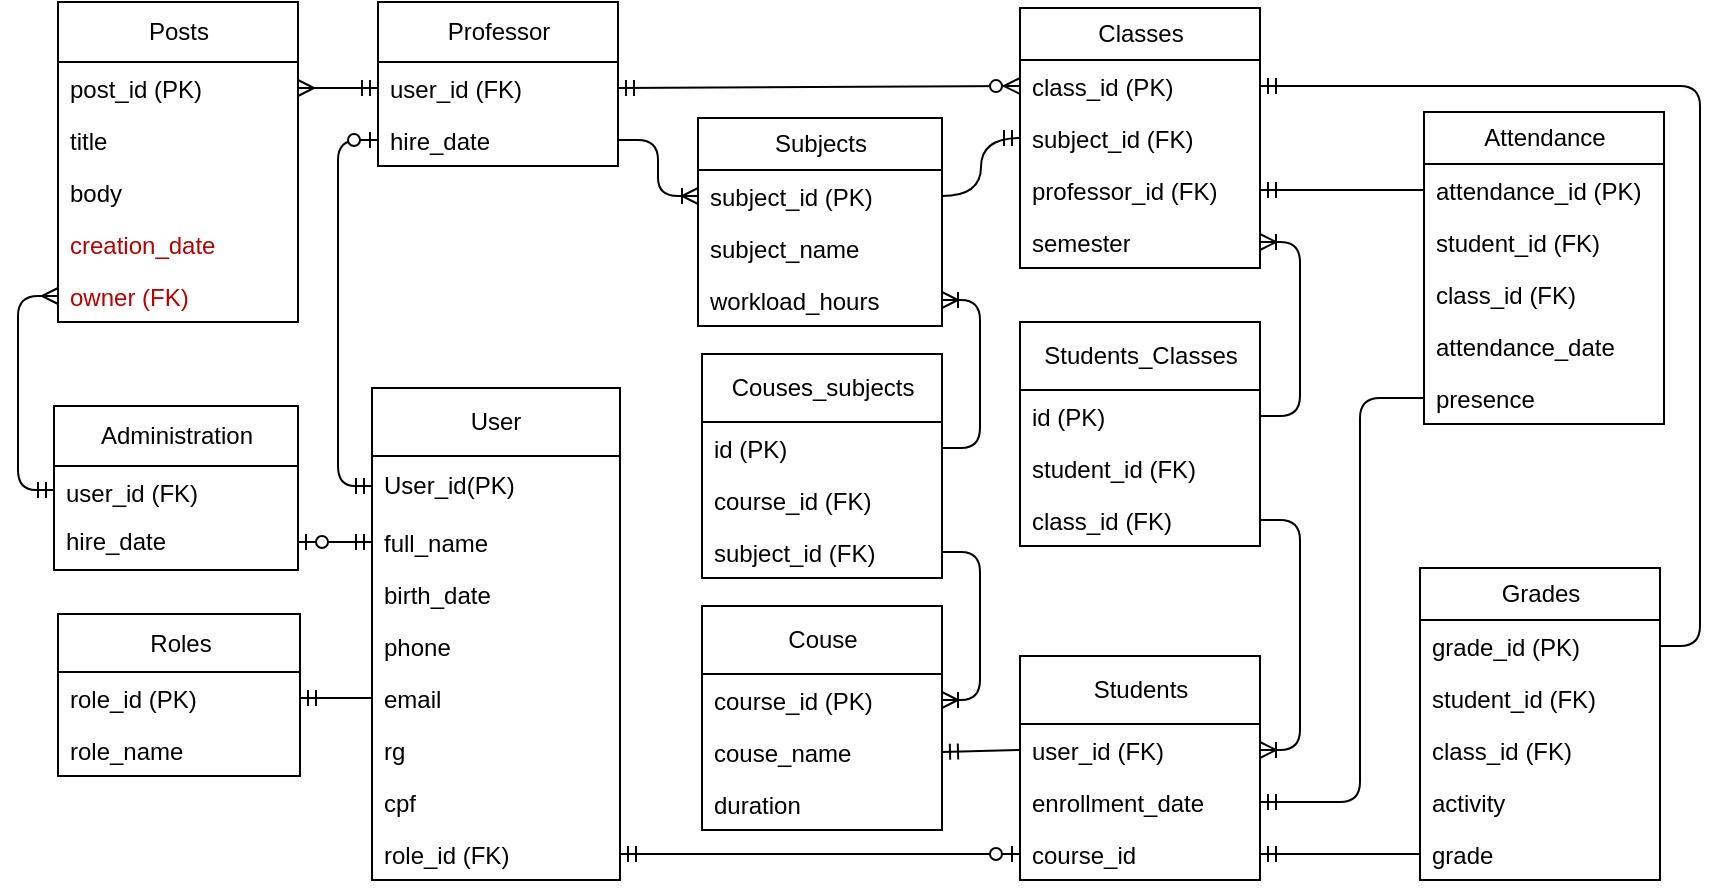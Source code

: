 <mxfile>
    <diagram id="izwd0mjQYA1Y1VRCj29t" name="V1__Tabelas_de_usuarios_e_suas_relacoes">
        <mxGraphModel dx="677" dy="1862" grid="1" gridSize="10" guides="1" tooltips="1" connect="1" arrows="1" fold="1" page="1" pageScale="1" pageWidth="1100" pageHeight="850" math="0" shadow="0">
            <root>
                <mxCell id="0"/>
                <mxCell id="1" parent="0"/>
                <mxCell id="282" value="User" style="swimlane;fontStyle=0;childLayout=stackLayout;horizontal=1;startSize=34;horizontalStack=0;resizeParent=1;resizeParentMax=0;resizeLast=0;collapsible=1;marginBottom=0;whiteSpace=wrap;html=1;" parent="1" vertex="1">
                    <mxGeometry x="1397" y="-447" width="124" height="246" as="geometry"/>
                </mxCell>
                <mxCell id="283" value="User_id(PK)" style="text;strokeColor=none;fillColor=none;align=left;verticalAlign=middle;spacingLeft=4;spacingRight=4;overflow=hidden;points=[[0,0.5],[1,0.5]];portConstraint=eastwest;rotatable=0;whiteSpace=wrap;html=1;" parent="282" vertex="1">
                    <mxGeometry y="34" width="124" height="30" as="geometry"/>
                </mxCell>
                <mxCell id="284" value="full_name" style="text;strokeColor=none;fillColor=none;align=left;verticalAlign=top;spacingLeft=4;spacingRight=4;overflow=hidden;rotatable=0;points=[[0,0.5],[1,0.5]];portConstraint=eastwest;whiteSpace=wrap;html=1;" parent="282" vertex="1">
                    <mxGeometry y="64" width="124" height="26" as="geometry"/>
                </mxCell>
                <mxCell id="285" value="birth_date" style="text;strokeColor=none;fillColor=none;align=left;verticalAlign=top;spacingLeft=4;spacingRight=4;overflow=hidden;rotatable=0;points=[[0,0.5],[1,0.5]];portConstraint=eastwest;whiteSpace=wrap;html=1;" parent="282" vertex="1">
                    <mxGeometry y="90" width="124" height="26" as="geometry"/>
                </mxCell>
                <mxCell id="286" value="phone" style="text;strokeColor=none;fillColor=none;align=left;verticalAlign=top;spacingLeft=4;spacingRight=4;overflow=hidden;rotatable=0;points=[[0,0.5],[1,0.5]];portConstraint=eastwest;whiteSpace=wrap;html=1;" parent="282" vertex="1">
                    <mxGeometry y="116" width="124" height="26" as="geometry"/>
                </mxCell>
                <mxCell id="287" value="email" style="text;strokeColor=none;fillColor=none;align=left;verticalAlign=top;spacingLeft=4;spacingRight=4;overflow=hidden;rotatable=0;points=[[0,0.5],[1,0.5]];portConstraint=eastwest;whiteSpace=wrap;html=1;" parent="282" vertex="1">
                    <mxGeometry y="142" width="124" height="26" as="geometry"/>
                </mxCell>
                <mxCell id="288" value="rg" style="text;strokeColor=none;fillColor=none;align=left;verticalAlign=top;spacingLeft=4;spacingRight=4;overflow=hidden;rotatable=0;points=[[0,0.5],[1,0.5]];portConstraint=eastwest;whiteSpace=wrap;html=1;" parent="282" vertex="1">
                    <mxGeometry y="168" width="124" height="26" as="geometry"/>
                </mxCell>
                <mxCell id="289" value="cpf" style="text;strokeColor=none;fillColor=none;align=left;verticalAlign=top;spacingLeft=4;spacingRight=4;overflow=hidden;rotatable=0;points=[[0,0.5],[1,0.5]];portConstraint=eastwest;whiteSpace=wrap;html=1;" parent="282" vertex="1">
                    <mxGeometry y="194" width="124" height="26" as="geometry"/>
                </mxCell>
                <mxCell id="290" value="role_id (FK)" style="text;strokeColor=none;fillColor=none;align=left;verticalAlign=top;spacingLeft=4;spacingRight=4;overflow=hidden;rotatable=0;points=[[0,0.5],[1,0.5]];portConstraint=eastwest;whiteSpace=wrap;html=1;" parent="282" vertex="1">
                    <mxGeometry y="220" width="124" height="26" as="geometry"/>
                </mxCell>
                <mxCell id="294" value="Students" style="swimlane;fontStyle=0;childLayout=stackLayout;horizontal=1;startSize=34;fillColor=none;horizontalStack=0;resizeParent=1;resizeParentMax=0;resizeLast=0;collapsible=1;marginBottom=0;html=1;" parent="1" vertex="1">
                    <mxGeometry x="1721" y="-313" width="120" height="112" as="geometry"/>
                </mxCell>
                <mxCell id="296" value="user_id (FK)" style="text;strokeColor=none;fillColor=none;align=left;verticalAlign=top;spacingLeft=4;spacingRight=4;overflow=hidden;rotatable=0;points=[[0,0.5],[1,0.5]];portConstraint=eastwest;whiteSpace=wrap;html=1;" parent="294" vertex="1">
                    <mxGeometry y="34" width="120" height="26" as="geometry"/>
                </mxCell>
                <mxCell id="297" value="enrollment_date" style="text;strokeColor=none;fillColor=none;align=left;verticalAlign=top;spacingLeft=4;spacingRight=4;overflow=hidden;rotatable=0;points=[[0,0.5],[1,0.5]];portConstraint=eastwest;whiteSpace=wrap;html=1;" parent="294" vertex="1">
                    <mxGeometry y="60" width="120" height="26" as="geometry"/>
                </mxCell>
                <mxCell id="298" value="course_id" style="text;strokeColor=none;fillColor=none;align=left;verticalAlign=top;spacingLeft=4;spacingRight=4;overflow=hidden;rotatable=0;points=[[0,0.5],[1,0.5]];portConstraint=eastwest;whiteSpace=wrap;html=1;" parent="294" vertex="1">
                    <mxGeometry y="86" width="120" height="26" as="geometry"/>
                </mxCell>
                <mxCell id="299" value="" style="fontSize=12;html=1;endArrow=ERzeroToOne;startArrow=ERmandOne;entryX=0;entryY=0.5;entryDx=0;entryDy=0;exitX=1;exitY=0.5;exitDx=0;exitDy=0;" parent="1" source="290" target="298" edge="1">
                    <mxGeometry width="100" height="100" relative="1" as="geometry">
                        <mxPoint x="1244" y="-230" as="sourcePoint"/>
                        <mxPoint x="1522" y="-120" as="targetPoint"/>
                    </mxGeometry>
                </mxCell>
                <mxCell id="329" value="Professor" style="swimlane;fontStyle=0;childLayout=stackLayout;horizontal=1;startSize=30;fillColor=none;horizontalStack=0;resizeParent=1;resizeParentMax=0;resizeLast=0;collapsible=1;marginBottom=0;html=1;" parent="1" vertex="1">
                    <mxGeometry x="1400" y="-640" width="120" height="82" as="geometry"/>
                </mxCell>
                <mxCell id="331" value="user_id (FK)" style="text;strokeColor=none;fillColor=none;align=left;verticalAlign=top;spacingLeft=4;spacingRight=4;overflow=hidden;rotatable=0;points=[[0,0.5],[1,0.5]];portConstraint=eastwest;whiteSpace=wrap;html=1;" parent="329" vertex="1">
                    <mxGeometry y="30" width="120" height="26" as="geometry"/>
                </mxCell>
                <mxCell id="332" value="hire_date" style="text;strokeColor=none;fillColor=none;align=left;verticalAlign=top;spacingLeft=4;spacingRight=4;overflow=hidden;rotatable=0;points=[[0,0.5],[1,0.5]];portConstraint=eastwest;whiteSpace=wrap;html=1;" parent="329" vertex="1">
                    <mxGeometry y="56" width="120" height="26" as="geometry"/>
                </mxCell>
                <mxCell id="333" value="Administration" style="swimlane;fontStyle=0;childLayout=stackLayout;horizontal=1;startSize=30;fillColor=none;horizontalStack=0;resizeParent=1;resizeParentMax=0;resizeLast=0;collapsible=1;marginBottom=0;html=1;" parent="1" vertex="1">
                    <mxGeometry x="1238" y="-438" width="122" height="82" as="geometry"/>
                </mxCell>
                <mxCell id="335" value="user_id (FK)" style="text;strokeColor=none;fillColor=none;align=left;verticalAlign=top;spacingLeft=4;spacingRight=4;overflow=hidden;rotatable=0;points=[[0,0.5],[1,0.5]];portConstraint=eastwest;whiteSpace=wrap;html=1;" parent="333" vertex="1">
                    <mxGeometry y="30" width="122" height="24" as="geometry"/>
                </mxCell>
                <mxCell id="336" value="hire_date" style="text;strokeColor=none;fillColor=none;align=left;verticalAlign=top;spacingLeft=4;spacingRight=4;overflow=hidden;rotatable=0;points=[[0,0.5],[1,0.5]];portConstraint=eastwest;whiteSpace=wrap;html=1;" parent="333" vertex="1">
                    <mxGeometry y="54" width="122" height="28" as="geometry"/>
                </mxCell>
                <mxCell id="337" value="Roles" style="swimlane;fontStyle=0;childLayout=stackLayout;horizontal=1;startSize=29;fillColor=none;horizontalStack=0;resizeParent=1;resizeParentMax=0;resizeLast=0;collapsible=1;marginBottom=0;html=1;" parent="1" vertex="1">
                    <mxGeometry x="1240" y="-334" width="121" height="81" as="geometry"/>
                </mxCell>
                <mxCell id="338" value="role_id (PK)" style="text;strokeColor=none;fillColor=none;align=left;verticalAlign=top;spacingLeft=4;spacingRight=4;overflow=hidden;rotatable=0;points=[[0,0.5],[1,0.5]];portConstraint=eastwest;whiteSpace=wrap;html=1;" parent="337" vertex="1">
                    <mxGeometry y="29" width="121" height="26" as="geometry"/>
                </mxCell>
                <mxCell id="339" value="role_name" style="text;strokeColor=none;fillColor=none;align=left;verticalAlign=top;spacingLeft=4;spacingRight=4;overflow=hidden;rotatable=0;points=[[0,0.5],[1,0.5]];portConstraint=eastwest;whiteSpace=wrap;html=1;" parent="337" vertex="1">
                    <mxGeometry y="55" width="121" height="26" as="geometry"/>
                </mxCell>
                <mxCell id="340" value="" style="fontSize=12;html=1;endArrow=ERmandOne;exitX=0;exitY=0.5;exitDx=0;exitDy=0;entryX=1;entryY=0.5;entryDx=0;entryDy=0;" parent="1" source="287" target="338" edge="1">
                    <mxGeometry width="100" height="100" relative="1" as="geometry">
                        <mxPoint x="1024" y="-579" as="sourcePoint"/>
                        <mxPoint x="954" y="-580" as="targetPoint"/>
                    </mxGeometry>
                </mxCell>
                <mxCell id="341" value="" style="fontSize=12;html=1;endArrow=ERzeroToOne;startArrow=ERmandOne;exitX=0;exitY=0.5;exitDx=0;exitDy=0;entryX=0;entryY=0.5;entryDx=0;entryDy=0;edgeStyle=orthogonalEdgeStyle;" parent="1" source="283" target="332" edge="1">
                    <mxGeometry width="100" height="100" relative="1" as="geometry">
                        <mxPoint x="1404" y="-500" as="sourcePoint"/>
                        <mxPoint x="1484" y="-467" as="targetPoint"/>
                        <Array as="points">
                            <mxPoint x="1380" y="-398"/>
                            <mxPoint x="1380" y="-571"/>
                        </Array>
                    </mxGeometry>
                </mxCell>
                <mxCell id="342" value="" style="fontSize=12;html=1;endArrow=ERzeroToOne;startArrow=ERmandOne;exitX=0;exitY=0.5;exitDx=0;exitDy=0;entryX=1;entryY=0.5;entryDx=0;entryDy=0;" parent="1" source="284" target="336" edge="1">
                    <mxGeometry width="100" height="100" relative="1" as="geometry">
                        <mxPoint x="1264" y="-286" as="sourcePoint"/>
                        <mxPoint x="1344" y="-253" as="targetPoint"/>
                    </mxGeometry>
                </mxCell>
                <mxCell id="343" value="Posts" style="swimlane;fontStyle=0;childLayout=stackLayout;horizontal=1;startSize=30;fillColor=none;horizontalStack=0;resizeParent=1;resizeParentMax=0;resizeLast=0;collapsible=1;marginBottom=0;html=1;" parent="1" vertex="1">
                    <mxGeometry x="1240" y="-640" width="120" height="160" as="geometry"/>
                </mxCell>
                <mxCell id="344" value="post_id (PK)" style="text;strokeColor=none;fillColor=none;align=left;verticalAlign=top;spacingLeft=4;spacingRight=4;overflow=hidden;rotatable=0;points=[[0,0.5],[1,0.5]];portConstraint=eastwest;whiteSpace=wrap;html=1;" parent="343" vertex="1">
                    <mxGeometry y="30" width="120" height="26" as="geometry"/>
                </mxCell>
                <mxCell id="345" value="title" style="text;strokeColor=none;fillColor=none;align=left;verticalAlign=top;spacingLeft=4;spacingRight=4;overflow=hidden;rotatable=0;points=[[0,0.5],[1,0.5]];portConstraint=eastwest;whiteSpace=wrap;html=1;" parent="343" vertex="1">
                    <mxGeometry y="56" width="120" height="26" as="geometry"/>
                </mxCell>
                <mxCell id="346" value="body" style="text;strokeColor=none;fillColor=none;align=left;verticalAlign=top;spacingLeft=4;spacingRight=4;overflow=hidden;rotatable=0;points=[[0,0.5],[1,0.5]];portConstraint=eastwest;whiteSpace=wrap;html=1;" parent="343" vertex="1">
                    <mxGeometry y="82" width="120" height="26" as="geometry"/>
                </mxCell>
                <mxCell id="347" value="&lt;div&gt;&lt;font color=&quot;rgba(0, 0, 0, 0)&quot;&gt;creation_date&lt;/font&gt;&lt;/div&gt;" style="text;strokeColor=none;fillColor=none;align=left;verticalAlign=top;spacingLeft=4;spacingRight=4;overflow=hidden;rotatable=0;points=[[0,0.5],[1,0.5]];portConstraint=eastwest;whiteSpace=wrap;html=1;" parent="343" vertex="1">
                    <mxGeometry y="108" width="120" height="26" as="geometry"/>
                </mxCell>
                <mxCell id="348" value="&lt;div&gt;&lt;font color=&quot;rgba(0, 0, 0, 0)&quot;&gt;owner (FK)&lt;/font&gt;&lt;/div&gt;" style="text;strokeColor=none;fillColor=none;align=left;verticalAlign=top;spacingLeft=4;spacingRight=4;overflow=hidden;rotatable=0;points=[[0,0.5],[1,0.5]];portConstraint=eastwest;whiteSpace=wrap;html=1;" parent="343" vertex="1">
                    <mxGeometry y="134" width="120" height="26" as="geometry"/>
                </mxCell>
                <mxCell id="349" value="" style="fontSize=12;html=1;endArrow=ERmany;startArrow=ERmandOne;startFill=0;entryX=0;entryY=0.5;entryDx=0;entryDy=0;exitX=0;exitY=0.5;exitDx=0;exitDy=0;edgeStyle=orthogonalEdgeStyle;" parent="1" source="335" target="348" edge="1">
                    <mxGeometry width="100" height="100" relative="1" as="geometry">
                        <mxPoint x="1299" y="-526" as="sourcePoint"/>
                        <mxPoint x="1122" y="-420" as="targetPoint"/>
                        <Array as="points">
                            <mxPoint x="1220" y="-396"/>
                            <mxPoint x="1220" y="-493"/>
                        </Array>
                    </mxGeometry>
                </mxCell>
                <mxCell id="350" value="" style="fontSize=12;html=1;endArrow=ERmany;exitX=0;exitY=0.5;exitDx=0;exitDy=0;startArrow=ERmandOne;startFill=0;entryX=1;entryY=0.5;entryDx=0;entryDy=0;" parent="1" source="331" target="344" edge="1">
                    <mxGeometry width="100" height="100" relative="1" as="geometry">
                        <mxPoint x="1322" y="-597" as="sourcePoint"/>
                        <mxPoint x="1647" y="-580" as="targetPoint"/>
                    </mxGeometry>
                </mxCell>
                <mxCell id="351" value="Subjects" style="swimlane;fontStyle=0;childLayout=stackLayout;horizontal=1;startSize=26;fillColor=none;horizontalStack=0;resizeParent=1;resizeParentMax=0;resizeLast=0;collapsible=1;marginBottom=0;html=1;" parent="1" vertex="1">
                    <mxGeometry x="1560" y="-582" width="122" height="104" as="geometry"/>
                </mxCell>
                <mxCell id="352" value="subject_id (PK)" style="text;strokeColor=none;fillColor=none;align=left;verticalAlign=top;spacingLeft=4;spacingRight=4;overflow=hidden;rotatable=0;points=[[0,0.5],[1,0.5]];portConstraint=eastwest;whiteSpace=wrap;html=1;" parent="351" vertex="1">
                    <mxGeometry y="26" width="122" height="26" as="geometry"/>
                </mxCell>
                <mxCell id="353" value="subject_name" style="text;strokeColor=none;fillColor=none;align=left;verticalAlign=top;spacingLeft=4;spacingRight=4;overflow=hidden;rotatable=0;points=[[0,0.5],[1,0.5]];portConstraint=eastwest;whiteSpace=wrap;html=1;" parent="351" vertex="1">
                    <mxGeometry y="52" width="122" height="26" as="geometry"/>
                </mxCell>
                <mxCell id="354" value="workload_hours" style="text;strokeColor=none;fillColor=none;align=left;verticalAlign=top;spacingLeft=4;spacingRight=4;overflow=hidden;rotatable=0;points=[[0,0.5],[1,0.5]];portConstraint=eastwest;whiteSpace=wrap;html=1;" parent="351" vertex="1">
                    <mxGeometry y="78" width="122" height="26" as="geometry"/>
                </mxCell>
                <mxCell id="355" value="" style="fontSize=12;html=1;endArrow=ERoneToMany;entryX=0;entryY=0.5;entryDx=0;entryDy=0;exitX=1;exitY=0.5;exitDx=0;exitDy=0;edgeStyle=orthogonalEdgeStyle;" parent="1" source="332" target="352" edge="1">
                    <mxGeometry width="100" height="100" relative="1" as="geometry">
                        <mxPoint x="1834" y="-355" as="sourcePoint"/>
                        <mxPoint x="1897" y="-340" as="targetPoint"/>
                    </mxGeometry>
                </mxCell>
                <mxCell id="356" value="Classes" style="swimlane;fontStyle=0;childLayout=stackLayout;horizontal=1;startSize=26;fillColor=none;horizontalStack=0;resizeParent=1;resizeParentMax=0;resizeLast=0;collapsible=1;marginBottom=0;html=1;" parent="1" vertex="1">
                    <mxGeometry x="1721" y="-637" width="120" height="130" as="geometry"/>
                </mxCell>
                <mxCell id="357" value="class_id (PK)" style="text;strokeColor=none;fillColor=none;align=left;verticalAlign=top;spacingLeft=4;spacingRight=4;overflow=hidden;rotatable=0;points=[[0,0.5],[1,0.5]];portConstraint=eastwest;whiteSpace=wrap;html=1;" parent="356" vertex="1">
                    <mxGeometry y="26" width="120" height="26" as="geometry"/>
                </mxCell>
                <mxCell id="358" value="subject_id (FK)" style="text;strokeColor=none;fillColor=none;align=left;verticalAlign=top;spacingLeft=4;spacingRight=4;overflow=hidden;rotatable=0;points=[[0,0.5],[1,0.5]];portConstraint=eastwest;whiteSpace=wrap;html=1;" parent="356" vertex="1">
                    <mxGeometry y="52" width="120" height="26" as="geometry"/>
                </mxCell>
                <mxCell id="359" value="professor_id (FK)" style="text;strokeColor=none;fillColor=none;align=left;verticalAlign=top;spacingLeft=4;spacingRight=4;overflow=hidden;rotatable=0;points=[[0,0.5],[1,0.5]];portConstraint=eastwest;whiteSpace=wrap;html=1;" parent="356" vertex="1">
                    <mxGeometry y="78" width="120" height="26" as="geometry"/>
                </mxCell>
                <mxCell id="360" value="semester" style="text;strokeColor=none;fillColor=none;align=left;verticalAlign=top;spacingLeft=4;spacingRight=4;overflow=hidden;rotatable=0;points=[[0,0.5],[1,0.5]];portConstraint=eastwest;whiteSpace=wrap;html=1;" parent="356" vertex="1">
                    <mxGeometry y="104" width="120" height="26" as="geometry"/>
                </mxCell>
                <mxCell id="361" value="" style="fontSize=12;html=1;endArrow=ERzeroToMany;startArrow=ERmandOne;entryX=0;entryY=0.5;entryDx=0;entryDy=0;exitX=1;exitY=0.5;exitDx=0;exitDy=0;" parent="1" source="331" target="357" edge="1">
                    <mxGeometry width="100" height="100" relative="1" as="geometry">
                        <mxPoint x="1442" y="-597" as="sourcePoint"/>
                        <mxPoint x="1742" y="-621" as="targetPoint"/>
                    </mxGeometry>
                </mxCell>
                <mxCell id="362" value="Couse" style="swimlane;fontStyle=0;childLayout=stackLayout;horizontal=1;startSize=34;fillColor=none;horizontalStack=0;resizeParent=1;resizeParentMax=0;resizeLast=0;collapsible=1;marginBottom=0;html=1;" parent="1" vertex="1">
                    <mxGeometry x="1562" y="-338" width="120" height="112" as="geometry"/>
                </mxCell>
                <mxCell id="363" value="course_id (PK)" style="text;strokeColor=none;fillColor=none;align=left;verticalAlign=top;spacingLeft=4;spacingRight=4;overflow=hidden;rotatable=0;points=[[0,0.5],[1,0.5]];portConstraint=eastwest;whiteSpace=wrap;html=1;" parent="362" vertex="1">
                    <mxGeometry y="34" width="120" height="26" as="geometry"/>
                </mxCell>
                <mxCell id="364" value="couse_name" style="text;strokeColor=none;fillColor=none;align=left;verticalAlign=top;spacingLeft=4;spacingRight=4;overflow=hidden;rotatable=0;points=[[0,0.5],[1,0.5]];portConstraint=eastwest;whiteSpace=wrap;html=1;" parent="362" vertex="1">
                    <mxGeometry y="60" width="120" height="26" as="geometry"/>
                </mxCell>
                <mxCell id="365" value="duration" style="text;strokeColor=none;fillColor=none;align=left;verticalAlign=top;spacingLeft=4;spacingRight=4;overflow=hidden;rotatable=0;points=[[0,0.5],[1,0.5]];portConstraint=eastwest;whiteSpace=wrap;html=1;" parent="362" vertex="1">
                    <mxGeometry y="86" width="120" height="26" as="geometry"/>
                </mxCell>
                <mxCell id="366" value="" style="fontSize=12;html=1;endArrow=ERmandOne;exitX=0;exitY=0.5;exitDx=0;exitDy=0;entryX=1;entryY=0.5;entryDx=0;entryDy=0;" parent="1" source="296" target="364" edge="1">
                    <mxGeometry width="100" height="100" relative="1" as="geometry">
                        <mxPoint x="913" y="-411.05" as="sourcePoint"/>
                        <mxPoint x="1322" y="-151" as="targetPoint"/>
                    </mxGeometry>
                </mxCell>
                <mxCell id="367" value="Students_Classes" style="swimlane;fontStyle=0;childLayout=stackLayout;horizontal=1;startSize=34;fillColor=none;horizontalStack=0;resizeParent=1;resizeParentMax=0;resizeLast=0;collapsible=1;marginBottom=0;html=1;" parent="1" vertex="1">
                    <mxGeometry x="1721" y="-480" width="120" height="112" as="geometry"/>
                </mxCell>
                <mxCell id="368" value="id (PK)" style="text;strokeColor=none;fillColor=none;align=left;verticalAlign=top;spacingLeft=4;spacingRight=4;overflow=hidden;rotatable=0;points=[[0,0.5],[1,0.5]];portConstraint=eastwest;whiteSpace=wrap;html=1;" parent="367" vertex="1">
                    <mxGeometry y="34" width="120" height="26" as="geometry"/>
                </mxCell>
                <mxCell id="369" value="student_id (FK)" style="text;strokeColor=none;fillColor=none;align=left;verticalAlign=top;spacingLeft=4;spacingRight=4;overflow=hidden;rotatable=0;points=[[0,0.5],[1,0.5]];portConstraint=eastwest;whiteSpace=wrap;html=1;" parent="367" vertex="1">
                    <mxGeometry y="60" width="120" height="26" as="geometry"/>
                </mxCell>
                <mxCell id="370" value="class_id (FK)" style="text;strokeColor=none;fillColor=none;align=left;verticalAlign=top;spacingLeft=4;spacingRight=4;overflow=hidden;rotatable=0;points=[[0,0.5],[1,0.5]];portConstraint=eastwest;whiteSpace=wrap;html=1;" parent="367" vertex="1">
                    <mxGeometry y="86" width="120" height="26" as="geometry"/>
                </mxCell>
                <mxCell id="371" value="Couses_subjects" style="swimlane;fontStyle=0;childLayout=stackLayout;horizontal=1;startSize=34;fillColor=none;horizontalStack=0;resizeParent=1;resizeParentMax=0;resizeLast=0;collapsible=1;marginBottom=0;html=1;" parent="1" vertex="1">
                    <mxGeometry x="1562" y="-464" width="120" height="112" as="geometry"/>
                </mxCell>
                <mxCell id="372" value="id (PK)" style="text;strokeColor=none;fillColor=none;align=left;verticalAlign=top;spacingLeft=4;spacingRight=4;overflow=hidden;rotatable=0;points=[[0,0.5],[1,0.5]];portConstraint=eastwest;whiteSpace=wrap;html=1;" parent="371" vertex="1">
                    <mxGeometry y="34" width="120" height="26" as="geometry"/>
                </mxCell>
                <mxCell id="373" value="course_id (FK)" style="text;strokeColor=none;fillColor=none;align=left;verticalAlign=top;spacingLeft=4;spacingRight=4;overflow=hidden;rotatable=0;points=[[0,0.5],[1,0.5]];portConstraint=eastwest;whiteSpace=wrap;html=1;" parent="371" vertex="1">
                    <mxGeometry y="60" width="120" height="26" as="geometry"/>
                </mxCell>
                <mxCell id="374" value="subject_id (FK)" style="text;strokeColor=none;fillColor=none;align=left;verticalAlign=top;spacingLeft=4;spacingRight=4;overflow=hidden;rotatable=0;points=[[0,0.5],[1,0.5]];portConstraint=eastwest;whiteSpace=wrap;html=1;" parent="371" vertex="1">
                    <mxGeometry y="86" width="120" height="26" as="geometry"/>
                </mxCell>
                <mxCell id="375" value="" style="fontSize=12;html=1;endArrow=none;exitX=1;exitY=0.5;exitDx=0;exitDy=0;entryX=1;entryY=0.5;entryDx=0;entryDy=0;endFill=0;startArrow=ERoneToMany;startFill=0;edgeStyle=orthogonalEdgeStyle;" parent="1" source="296" target="370" edge="1">
                    <mxGeometry width="100" height="100" relative="1" as="geometry">
                        <mxPoint x="1841" y="-171.5" as="sourcePoint"/>
                        <mxPoint x="1190" y="-414" as="targetPoint"/>
                        <Array as="points">
                            <mxPoint x="1861" y="-266"/>
                            <mxPoint x="1861" y="-381"/>
                        </Array>
                    </mxGeometry>
                </mxCell>
                <mxCell id="377" value="" style="fontSize=12;html=1;endArrow=ERoneToMany;startArrow=none;exitX=1;exitY=0.5;exitDx=0;exitDy=0;entryX=1;entryY=0.5;entryDx=0;entryDy=0;endFill=0;startFill=0;edgeStyle=orthogonalEdgeStyle;" parent="1" source="374" target="363" edge="1">
                    <mxGeometry width="100" height="100" relative="1" as="geometry">
                        <mxPoint x="994" y="-254" as="sourcePoint"/>
                        <mxPoint x="994" y="-354" as="targetPoint"/>
                        <Array as="points">
                            <mxPoint x="1701" y="-365"/>
                            <mxPoint x="1701" y="-291"/>
                        </Array>
                    </mxGeometry>
                </mxCell>
                <mxCell id="376" value="" style="fontSize=12;html=1;endArrow=ERoneToMany;startArrow=none;exitX=1;exitY=0.5;exitDx=0;exitDy=0;endFill=0;startFill=0;entryX=1;entryY=0.5;entryDx=0;entryDy=0;edgeStyle=orthogonalEdgeStyle;" parent="1" source="372" target="354" edge="1">
                    <mxGeometry width="100" height="100" relative="1" as="geometry">
                        <mxPoint x="454" y="-390" as="sourcePoint"/>
                        <mxPoint x="1064" y="-648" as="targetPoint"/>
                        <Array as="points">
                            <mxPoint x="1701" y="-417"/>
                            <mxPoint x="1701" y="-491"/>
                        </Array>
                    </mxGeometry>
                </mxCell>
                <mxCell id="378" value="" style="fontSize=12;html=1;endArrow=ERoneToMany;startArrow=none;exitX=1;exitY=0.5;exitDx=0;exitDy=0;endFill=0;startFill=0;entryX=1;entryY=0.5;entryDx=0;entryDy=0;edgeStyle=orthogonalEdgeStyle;" parent="1" source="368" target="360" edge="1">
                    <mxGeometry width="100" height="100" relative="1" as="geometry">
                        <mxPoint x="2113" y="-214" as="sourcePoint"/>
                        <mxPoint x="2135" y="-330" as="targetPoint"/>
                        <Array as="points">
                            <mxPoint x="1861" y="-433"/>
                            <mxPoint x="1861" y="-520"/>
                        </Array>
                    </mxGeometry>
                </mxCell>
                <mxCell id="379" value="" style="fontSize=12;html=1;endArrow=ERmandOne;exitX=1;exitY=0.5;exitDx=0;exitDy=0;entryX=0;entryY=0.5;entryDx=0;entryDy=0;edgeStyle=orthogonalEdgeStyle;curved=1;" parent="1" source="352" target="358" edge="1">
                    <mxGeometry width="100" height="100" relative="1" as="geometry">
                        <mxPoint x="1894" y="-630" as="sourcePoint"/>
                        <mxPoint x="1894" y="-724" as="targetPoint"/>
                    </mxGeometry>
                </mxCell>
                <mxCell id="380" value="Grades&lt;span style=&quot;font-family: monospace; font-size: 0px; text-align: start;&quot;&gt;%3CmxGraphModel%3E%3Croot%3E%3CmxCell%20id%3D%220%22%2F%3E%3CmxCell%20id%3D%221%22%20parent%3D%220%22%2F%3E%3CmxCell%20id%3D%222%22%20value%3D%22Students%22%20style%3D%22swimlane%3BfontStyle%3D0%3BchildLayout%3DstackLayout%3Bhorizontal%3D1%3BstartSize%3D26%3BfillColor%3Dnone%3BhorizontalStack%3D0%3BresizeParent%3D1%3BresizeParentMax%3D0%3BresizeLast%3D0%3Bcollapsible%3D1%3BmarginBottom%3D0%3Bhtml%3D1%3B%22%20vertex%3D%221%22%20parent%3D%221%22%3E%3CmxGeometry%20x%3D%22770%22%20y%3D%22-50%22%20width%3D%22140%22%20height%3D%22260%22%20as%3D%22geometry%22%2F%3E%3C%2FmxCell%3E%3CmxCell%20id%3D%223%22%20value%3D%22student_id%22%20style%3D%22text%3BstrokeColor%3Dnone%3BfillColor%3Dnone%3Balign%3Dleft%3BverticalAlign%3Dtop%3BspacingLeft%3D4%3BspacingRight%3D4%3Boverflow%3Dhidden%3Brotatable%3D0%3Bpoints%3D%5B%5B0%2C0.5%5D%2C%5B1%2C0.5%5D%5D%3BportConstraint%3Deastwest%3BwhiteSpace%3Dwrap%3Bhtml%3D1%3B%22%20vertex%3D%221%22%20parent%3D%222%22%3E%3CmxGeometry%20y%3D%2226%22%20width%3D%22140%22%20height%3D%2226%22%20as%3D%22geometry%22%2F%3E%3C%2FmxCell%3E%3CmxCell%20id%3D%224%22%20value%3D%22full_name%22%20style%3D%22text%3BstrokeColor%3Dnone%3BfillColor%3Dnone%3Balign%3Dleft%3BverticalAlign%3Dtop%3BspacingLeft%3D4%3BspacingRight%3D4%3Boverflow%3Dhidden%3Brotatable%3D0%3Bpoints%3D%5B%5B0%2C0.5%5D%2C%5B1%2C0.5%5D%5D%3BportConstraint%3Deastwest%3BwhiteSpace%3Dwrap%3Bhtml%3D1%3B%22%20vertex%3D%221%22%20parent%3D%222%22%3E%3CmxGeometry%20y%3D%2252%22%20width%3D%22140%22%20height%3D%2226%22%20as%3D%22geometry%22%2F%3E%3C%2FmxCell%3E%3CmxCell%20id%3D%225%22%20value%3D%22cpf%22%20style%3D%22text%3BstrokeColor%3Dnone%3BfillColor%3Dnone%3Balign%3Dleft%3BverticalAlign%3Dtop%3BspacingLeft%3D4%3BspacingRight%3D4%3Boverflow%3Dhidden%3Brotatable%3D0%3Bpoints%3D%5B%5B0%2C0.5%5D%2C%5B1%2C0.5%5D%5D%3BportConstraint%3Deastwest%3BwhiteSpace%3Dwrap%3Bhtml%3D1%3B%22%20vertex%3D%221%22%20parent%3D%222%22%3E%3CmxGeometry%20y%3D%2278%22%20width%3D%22140%22%20height%3D%2226%22%20as%3D%22geometry%22%2F%3E%3C%2FmxCell%3E%3CmxCell%20id%3D%226%22%20value%3D%22rg%22%20style%3D%22text%3BstrokeColor%3Dnone%3BfillColor%3Dnone%3Balign%3Dleft%3BverticalAlign%3Dtop%3BspacingLeft%3D4%3BspacingRight%3D4%3Boverflow%3Dhidden%3Brotatable%3D0%3Bpoints%3D%5B%5B0%2C0.5%5D%2C%5B1%2C0.5%5D%5D%3BportConstraint%3Deastwest%3BwhiteSpace%3Dwrap%3Bhtml%3D1%3B%22%20vertex%3D%221%22%20parent%3D%222%22%3E%3CmxGeometry%20y%3D%22104%22%20width%3D%22140%22%20height%3D%2226%22%20as%3D%22geometry%22%2F%3E%3C%2FmxCell%3E%3CmxCell%20id%3D%227%22%20value%3D%22email%22%20style%3D%22text%3BstrokeColor%3Dnone%3BfillColor%3Dnone%3Balign%3Dleft%3BverticalAlign%3Dtop%3BspacingLeft%3D4%3BspacingRight%3D4%3Boverflow%3Dhidden%3Brotatable%3D0%3Bpoints%3D%5B%5B0%2C0.5%5D%2C%5B1%2C0.5%5D%5D%3BportConstraint%3Deastwest%3BwhiteSpace%3Dwrap%3Bhtml%3D1%3B%22%20vertex%3D%221%22%20parent%3D%222%22%3E%3CmxGeometry%20y%3D%22130%22%20width%3D%22140%22%20height%3D%2226%22%20as%3D%22geometry%22%2F%3E%3C%2FmxCell%3E%3CmxCell%20id%3D%228%22%20value%3D%22phone%22%20style%3D%22text%3BstrokeColor%3Dnone%3BfillColor%3Dnone%3Balign%3Dleft%3BverticalAlign%3Dtop%3BspacingLeft%3D4%3BspacingRight%3D4%3Boverflow%3Dhidden%3Brotatable%3D0%3Bpoints%3D%5B%5B0%2C0.5%5D%2C%5B1%2C0.5%5D%5D%3BportConstraint%3Deastwest%3BwhiteSpace%3Dwrap%3Bhtml%3D1%3B%22%20vertex%3D%221%22%20parent%3D%222%22%3E%3CmxGeometry%20y%3D%22156%22%20width%3D%22140%22%20height%3D%2226%22%20as%3D%22geometry%22%2F%3E%3C%2FmxCell%3E%3CmxCell%20id%3D%229%22%20value%3D%22birth_date%22%20style%3D%22text%3BstrokeColor%3Dnone%3BfillColor%3Dnone%3Balign%3Dleft%3BverticalAlign%3Dtop%3BspacingLeft%3D4%3BspacingRight%3D4%3Boverflow%3Dhidden%3Brotatable%3D0%3Bpoints%3D%5B%5B0%2C0.5%5D%2C%5B1%2C0.5%5D%5D%3BportConstraint%3Deastwest%3BwhiteSpace%3Dwrap%3Bhtml%3D1%3B%22%20vertex%3D%221%22%20parent%3D%222%22%3E%3CmxGeometry%20y%3D%22182%22%20width%3D%22140%22%20height%3D%2226%22%20as%3D%22geometry%22%2F%3E%3C%2FmxCell%3E%3CmxCell%20id%3D%2210%22%20value%3D%22enrollment_date%22%20style%3D%22text%3BstrokeColor%3Dnone%3BfillColor%3Dnone%3Balign%3Dleft%3BverticalAlign%3Dtop%3BspacingLeft%3D4%3BspacingRight%3D4%3Boverflow%3Dhidden%3Brotatable%3D0%3Bpoints%3D%5B%5B0%2C0.5%5D%2C%5B1%2C0.5%5D%5D%3BportConstraint%3Deastwest%3BwhiteSpace%3Dwrap%3Bhtml%3D1%3B%22%20vertex%3D%221%22%20parent%3D%222%22%3E%3CmxGeometry%20y%3D%22208%22%20width%3D%22140%22%20height%3D%2226%22%20as%3D%22geometry%22%2F%3E%3C%2FmxCell%3E%3CmxCell%20id%3D%2211%22%20value%3D%22Item%203%22%20style%3D%22text%3BstrokeColor%3Dnone%3BfillColor%3Dnone%3Balign%3Dleft%3BverticalAlign%3Dtop%3BspacingLeft%3D4%3BspacingRight%3D4%3Boverflow%3Dhidden%3Brotatable%3D0%3Bpoints%3D%5B%5B0%2C0.5%5D%2C%5B1%2C0.5%5D%5D%3BportConstraint%3Deastwest%3BwhiteSpace%3Dwrap%3Bhtml%3D1%3B%22%20vertex%3D%221%22%20parent%3D%222%22%3E%3CmxGeometry%20y%3D%22234%22%20width%3D%22140%22%20height%3D%2226%22%20as%3D%22geometry%22%2F%3E%3C%2FmxCell%3E%3C%2Froot%3E%3C%2FmxGraphModel%3E&lt;/span&gt;" style="swimlane;fontStyle=0;childLayout=stackLayout;horizontal=1;startSize=26;fillColor=none;horizontalStack=0;resizeParent=1;resizeParentMax=0;resizeLast=0;collapsible=1;marginBottom=0;html=1;" parent="1" vertex="1">
                    <mxGeometry x="1921" y="-357" width="120" height="156" as="geometry"/>
                </mxCell>
                <mxCell id="381" value="grade_id (PK)" style="text;strokeColor=none;fillColor=none;align=left;verticalAlign=top;spacingLeft=4;spacingRight=4;overflow=hidden;rotatable=0;points=[[0,0.5],[1,0.5]];portConstraint=eastwest;whiteSpace=wrap;html=1;" parent="380" vertex="1">
                    <mxGeometry y="26" width="120" height="26" as="geometry"/>
                </mxCell>
                <mxCell id="382" value="student_id (FK)" style="text;strokeColor=none;fillColor=none;align=left;verticalAlign=top;spacingLeft=4;spacingRight=4;overflow=hidden;rotatable=0;points=[[0,0.5],[1,0.5]];portConstraint=eastwest;whiteSpace=wrap;html=1;" parent="380" vertex="1">
                    <mxGeometry y="52" width="120" height="26" as="geometry"/>
                </mxCell>
                <mxCell id="383" value="class_id (FK)" style="text;strokeColor=none;fillColor=none;align=left;verticalAlign=top;spacingLeft=4;spacingRight=4;overflow=hidden;rotatable=0;points=[[0,0.5],[1,0.5]];portConstraint=eastwest;whiteSpace=wrap;html=1;" parent="380" vertex="1">
                    <mxGeometry y="78" width="120" height="26" as="geometry"/>
                </mxCell>
                <mxCell id="384" value="activity" style="text;strokeColor=none;fillColor=none;align=left;verticalAlign=top;spacingLeft=4;spacingRight=4;overflow=hidden;rotatable=0;points=[[0,0.5],[1,0.5]];portConstraint=eastwest;whiteSpace=wrap;html=1;" parent="380" vertex="1">
                    <mxGeometry y="104" width="120" height="26" as="geometry"/>
                </mxCell>
                <mxCell id="385" value="grade" style="text;strokeColor=none;fillColor=none;align=left;verticalAlign=top;spacingLeft=4;spacingRight=4;overflow=hidden;rotatable=0;points=[[0,0.5],[1,0.5]];portConstraint=eastwest;whiteSpace=wrap;html=1;" parent="380" vertex="1">
                    <mxGeometry y="130" width="120" height="26" as="geometry"/>
                </mxCell>
                <mxCell id="386" value="" style="fontSize=12;html=1;endArrow=ERmandOne;exitX=1;exitY=0.5;exitDx=0;exitDy=0;entryX=1;entryY=0.5;entryDx=0;entryDy=0;edgeStyle=orthogonalEdgeStyle;" parent="1" source="381" target="357" edge="1">
                    <mxGeometry width="100" height="100" relative="1" as="geometry">
                        <mxPoint x="684" y="-268.5" as="sourcePoint"/>
                        <mxPoint x="964" y="-346.5" as="targetPoint"/>
                        <Array as="points">
                            <mxPoint x="2061" y="-318"/>
                            <mxPoint x="2061" y="-598"/>
                        </Array>
                    </mxGeometry>
                </mxCell>
                <mxCell id="387" value="" style="fontSize=12;html=1;endArrow=ERmandOne;exitX=0;exitY=0.5;exitDx=0;exitDy=0;entryX=1;entryY=0.5;entryDx=0;entryDy=0;" parent="1" source="385" target="298" edge="1">
                    <mxGeometry width="100" height="100" relative="1" as="geometry">
                        <mxPoint x="1854" y="-201" as="sourcePoint"/>
                        <mxPoint x="2054" y="-440" as="targetPoint"/>
                    </mxGeometry>
                </mxCell>
                <mxCell id="388" value="Attendance" style="swimlane;fontStyle=0;childLayout=stackLayout;horizontal=1;startSize=26;fillColor=none;horizontalStack=0;resizeParent=1;resizeParentMax=0;resizeLast=0;collapsible=1;marginBottom=0;html=1;" parent="1" vertex="1">
                    <mxGeometry x="1923" y="-585" width="120" height="156" as="geometry"/>
                </mxCell>
                <mxCell id="389" value="attendance_id (PK)" style="text;strokeColor=none;fillColor=none;align=left;verticalAlign=top;spacingLeft=4;spacingRight=4;overflow=hidden;rotatable=0;points=[[0,0.5],[1,0.5]];portConstraint=eastwest;whiteSpace=wrap;html=1;" parent="388" vertex="1">
                    <mxGeometry y="26" width="120" height="26" as="geometry"/>
                </mxCell>
                <mxCell id="390" value="student_id (FK)" style="text;strokeColor=none;fillColor=none;align=left;verticalAlign=top;spacingLeft=4;spacingRight=4;overflow=hidden;rotatable=0;points=[[0,0.5],[1,0.5]];portConstraint=eastwest;whiteSpace=wrap;html=1;" parent="388" vertex="1">
                    <mxGeometry y="52" width="120" height="26" as="geometry"/>
                </mxCell>
                <mxCell id="391" value="class_id (FK)" style="text;strokeColor=none;fillColor=none;align=left;verticalAlign=top;spacingLeft=4;spacingRight=4;overflow=hidden;rotatable=0;points=[[0,0.5],[1,0.5]];portConstraint=eastwest;whiteSpace=wrap;html=1;" parent="388" vertex="1">
                    <mxGeometry y="78" width="120" height="26" as="geometry"/>
                </mxCell>
                <mxCell id="392" value="attendance_date" style="text;strokeColor=none;fillColor=none;align=left;verticalAlign=top;spacingLeft=4;spacingRight=4;overflow=hidden;rotatable=0;points=[[0,0.5],[1,0.5]];portConstraint=eastwest;whiteSpace=wrap;html=1;" parent="388" vertex="1">
                    <mxGeometry y="104" width="120" height="26" as="geometry"/>
                </mxCell>
                <mxCell id="393" value="presence" style="text;strokeColor=none;fillColor=none;align=left;verticalAlign=top;spacingLeft=4;spacingRight=4;overflow=hidden;rotatable=0;points=[[0,0.5],[1,0.5]];portConstraint=eastwest;whiteSpace=wrap;html=1;" parent="388" vertex="1">
                    <mxGeometry y="130" width="120" height="26" as="geometry"/>
                </mxCell>
                <mxCell id="394" value="" style="fontSize=12;html=1;endArrow=ERmandOne;exitX=0;exitY=0.5;exitDx=0;exitDy=0;entryX=1;entryY=0.5;entryDx=0;entryDy=0;" parent="1" source="389" target="359" edge="1">
                    <mxGeometry width="100" height="100" relative="1" as="geometry">
                        <mxPoint x="1854" y="-111" as="sourcePoint"/>
                        <mxPoint x="2054" y="-466" as="targetPoint"/>
                    </mxGeometry>
                </mxCell>
                <mxCell id="395" value="" style="fontSize=12;html=1;endArrow=ERmandOne;exitX=0;exitY=0.5;exitDx=0;exitDy=0;entryX=1;entryY=0.5;entryDx=0;entryDy=0;edgeStyle=orthogonalEdgeStyle;" parent="1" source="393" target="297" edge="1">
                    <mxGeometry width="100" height="100" relative="1" as="geometry">
                        <mxPoint x="1734" y="-33" as="sourcePoint"/>
                        <mxPoint x="1654" y="-81" as="targetPoint"/>
                        <Array as="points">
                            <mxPoint x="1891" y="-442"/>
                            <mxPoint x="1891" y="-240"/>
                        </Array>
                    </mxGeometry>
                </mxCell>
            </root>
        </mxGraphModel>
    </diagram>
</mxfile>